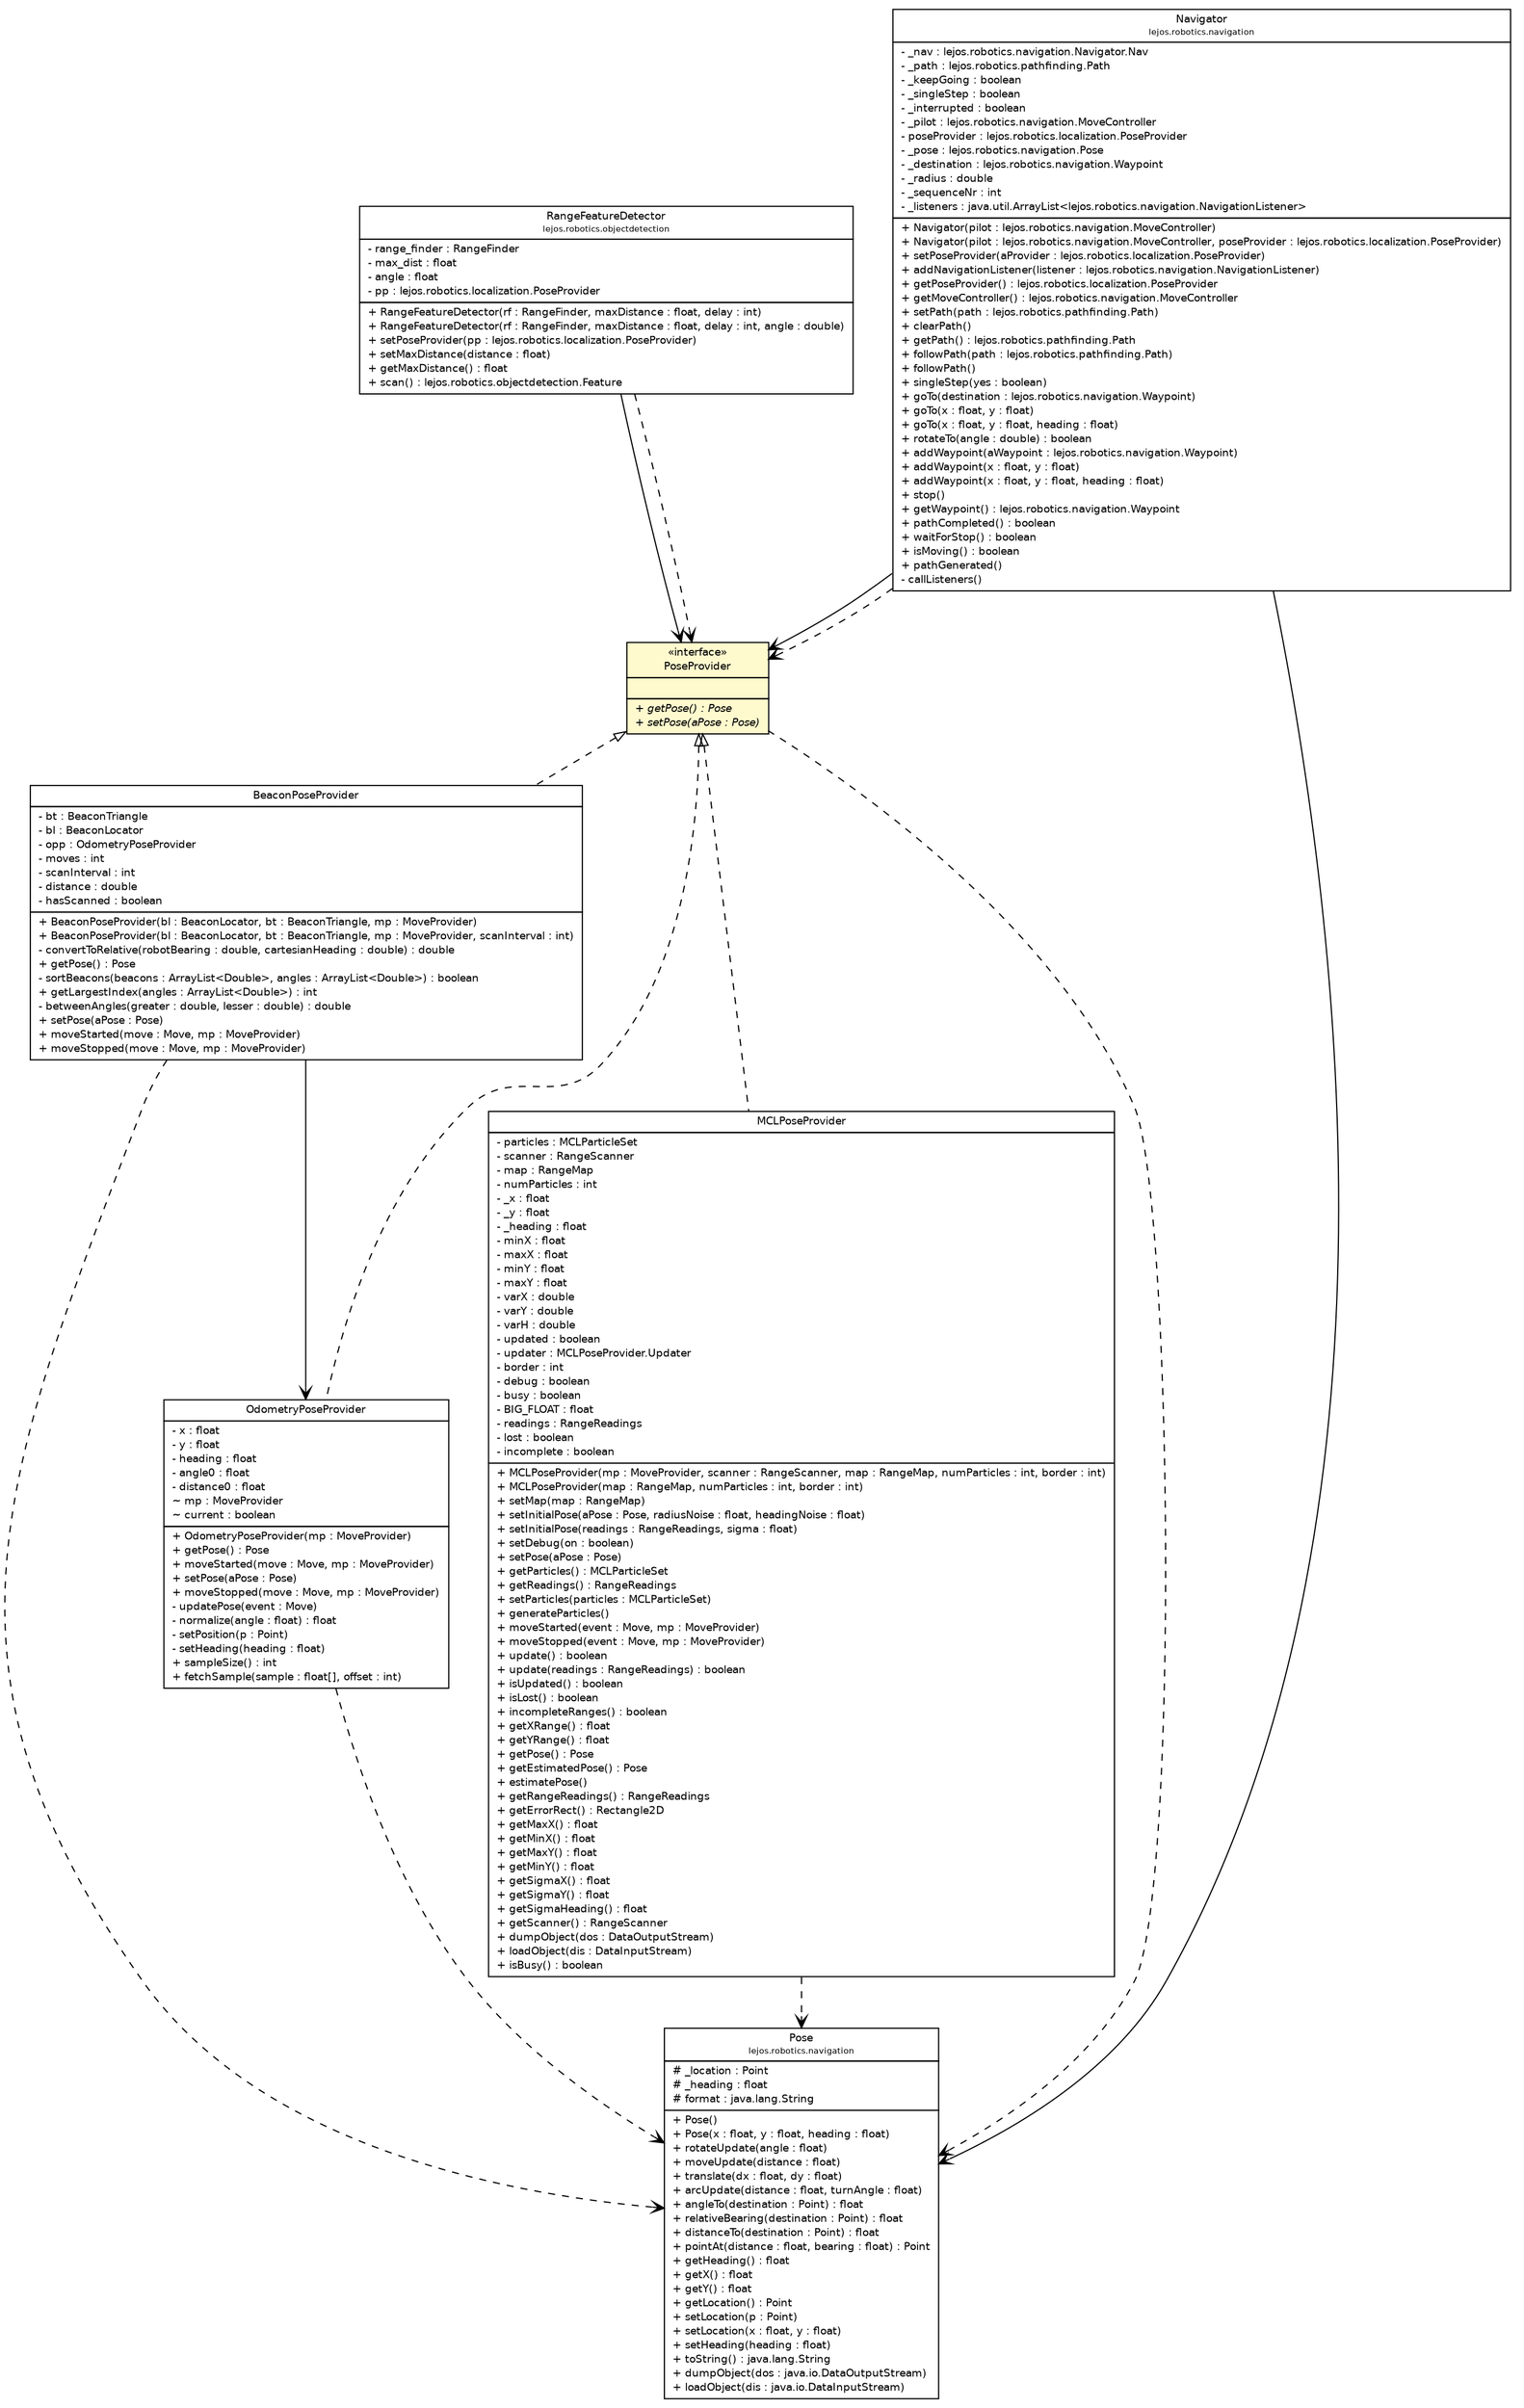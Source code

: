 #!/usr/local/bin/dot
#
# Class diagram 
# Generated by UMLGraph version R5_6-24-gf6e263 (http://www.umlgraph.org/)
#

digraph G {
	edge [fontname="Helvetica",fontsize=10,labelfontname="Helvetica",labelfontsize=10];
	node [fontname="Helvetica",fontsize=10,shape=plaintext];
	nodesep=0.25;
	ranksep=0.5;
	// lejos.robotics.localization.BeaconPoseProvider
	c3188 [label=<<table title="lejos.robotics.localization.BeaconPoseProvider" border="0" cellborder="1" cellspacing="0" cellpadding="2" port="p" href="./BeaconPoseProvider.html">
		<tr><td><table border="0" cellspacing="0" cellpadding="1">
<tr><td align="center" balign="center"> BeaconPoseProvider </td></tr>
		</table></td></tr>
		<tr><td><table border="0" cellspacing="0" cellpadding="1">
<tr><td align="left" balign="left"> - bt : BeaconTriangle </td></tr>
<tr><td align="left" balign="left"> - bl : BeaconLocator </td></tr>
<tr><td align="left" balign="left"> - opp : OdometryPoseProvider </td></tr>
<tr><td align="left" balign="left"> - moves : int </td></tr>
<tr><td align="left" balign="left"> - scanInterval : int </td></tr>
<tr><td align="left" balign="left"> - distance : double </td></tr>
<tr><td align="left" balign="left"> - hasScanned : boolean </td></tr>
		</table></td></tr>
		<tr><td><table border="0" cellspacing="0" cellpadding="1">
<tr><td align="left" balign="left"> + BeaconPoseProvider(bl : BeaconLocator, bt : BeaconTriangle, mp : MoveProvider) </td></tr>
<tr><td align="left" balign="left"> + BeaconPoseProvider(bl : BeaconLocator, bt : BeaconTriangle, mp : MoveProvider, scanInterval : int) </td></tr>
<tr><td align="left" balign="left"> - convertToRelative(robotBearing : double, cartesianHeading : double) : double </td></tr>
<tr><td align="left" balign="left"> + getPose() : Pose </td></tr>
<tr><td align="left" balign="left"> - sortBeacons(beacons : ArrayList&lt;Double&gt;, angles : ArrayList&lt;Double&gt;) : boolean </td></tr>
<tr><td align="left" balign="left"> + getLargestIndex(angles : ArrayList&lt;Double&gt;) : int </td></tr>
<tr><td align="left" balign="left"> - betweenAngles(greater : double, lesser : double) : double </td></tr>
<tr><td align="left" balign="left"> + setPose(aPose : Pose) </td></tr>
<tr><td align="left" balign="left"> + moveStarted(move : Move, mp : MoveProvider) </td></tr>
<tr><td align="left" balign="left"> + moveStopped(move : Move, mp : MoveProvider) </td></tr>
		</table></td></tr>
		</table>>, URL="./BeaconPoseProvider.html", fontname="Helvetica", fontcolor="black", fontsize=9.0];
	// lejos.robotics.localization.MCLPoseProvider
	c3193 [label=<<table title="lejos.robotics.localization.MCLPoseProvider" border="0" cellborder="1" cellspacing="0" cellpadding="2" port="p" href="./MCLPoseProvider.html">
		<tr><td><table border="0" cellspacing="0" cellpadding="1">
<tr><td align="center" balign="center"> MCLPoseProvider </td></tr>
		</table></td></tr>
		<tr><td><table border="0" cellspacing="0" cellpadding="1">
<tr><td align="left" balign="left"> - particles : MCLParticleSet </td></tr>
<tr><td align="left" balign="left"> - scanner : RangeScanner </td></tr>
<tr><td align="left" balign="left"> - map : RangeMap </td></tr>
<tr><td align="left" balign="left"> - numParticles : int </td></tr>
<tr><td align="left" balign="left"> - _x : float </td></tr>
<tr><td align="left" balign="left"> - _y : float </td></tr>
<tr><td align="left" balign="left"> - _heading : float </td></tr>
<tr><td align="left" balign="left"> - minX : float </td></tr>
<tr><td align="left" balign="left"> - maxX : float </td></tr>
<tr><td align="left" balign="left"> - minY : float </td></tr>
<tr><td align="left" balign="left"> - maxY : float </td></tr>
<tr><td align="left" balign="left"> - varX : double </td></tr>
<tr><td align="left" balign="left"> - varY : double </td></tr>
<tr><td align="left" balign="left"> - varH : double </td></tr>
<tr><td align="left" balign="left"> - updated : boolean </td></tr>
<tr><td align="left" balign="left"> - updater : MCLPoseProvider.Updater </td></tr>
<tr><td align="left" balign="left"> - border : int </td></tr>
<tr><td align="left" balign="left"> - debug : boolean </td></tr>
<tr><td align="left" balign="left"> - busy : boolean </td></tr>
<tr><td align="left" balign="left"> - BIG_FLOAT : float </td></tr>
<tr><td align="left" balign="left"> - readings : RangeReadings </td></tr>
<tr><td align="left" balign="left"> - lost : boolean </td></tr>
<tr><td align="left" balign="left"> - incomplete : boolean </td></tr>
		</table></td></tr>
		<tr><td><table border="0" cellspacing="0" cellpadding="1">
<tr><td align="left" balign="left"> + MCLPoseProvider(mp : MoveProvider, scanner : RangeScanner, map : RangeMap, numParticles : int, border : int) </td></tr>
<tr><td align="left" balign="left"> + MCLPoseProvider(map : RangeMap, numParticles : int, border : int) </td></tr>
<tr><td align="left" balign="left"> + setMap(map : RangeMap) </td></tr>
<tr><td align="left" balign="left"> + setInitialPose(aPose : Pose, radiusNoise : float, headingNoise : float) </td></tr>
<tr><td align="left" balign="left"> + setInitialPose(readings : RangeReadings, sigma : float) </td></tr>
<tr><td align="left" balign="left"> + setDebug(on : boolean) </td></tr>
<tr><td align="left" balign="left"> + setPose(aPose : Pose) </td></tr>
<tr><td align="left" balign="left"> + getParticles() : MCLParticleSet </td></tr>
<tr><td align="left" balign="left"> + getReadings() : RangeReadings </td></tr>
<tr><td align="left" balign="left"> + setParticles(particles : MCLParticleSet) </td></tr>
<tr><td align="left" balign="left"> + generateParticles() </td></tr>
<tr><td align="left" balign="left"> + moveStarted(event : Move, mp : MoveProvider) </td></tr>
<tr><td align="left" balign="left"> + moveStopped(event : Move, mp : MoveProvider) </td></tr>
<tr><td align="left" balign="left"> + update() : boolean </td></tr>
<tr><td align="left" balign="left"> + update(readings : RangeReadings) : boolean </td></tr>
<tr><td align="left" balign="left"> + isUpdated() : boolean </td></tr>
<tr><td align="left" balign="left"> + isLost() : boolean </td></tr>
<tr><td align="left" balign="left"> + incompleteRanges() : boolean </td></tr>
<tr><td align="left" balign="left"> + getXRange() : float </td></tr>
<tr><td align="left" balign="left"> + getYRange() : float </td></tr>
<tr><td align="left" balign="left"> + getPose() : Pose </td></tr>
<tr><td align="left" balign="left"> + getEstimatedPose() : Pose </td></tr>
<tr><td align="left" balign="left"> + estimatePose() </td></tr>
<tr><td align="left" balign="left"> + getRangeReadings() : RangeReadings </td></tr>
<tr><td align="left" balign="left"> + getErrorRect() : Rectangle2D </td></tr>
<tr><td align="left" balign="left"> + getMaxX() : float </td></tr>
<tr><td align="left" balign="left"> + getMinX() : float </td></tr>
<tr><td align="left" balign="left"> + getMaxY() : float </td></tr>
<tr><td align="left" balign="left"> + getMinY() : float </td></tr>
<tr><td align="left" balign="left"> + getSigmaX() : float </td></tr>
<tr><td align="left" balign="left"> + getSigmaY() : float </td></tr>
<tr><td align="left" balign="left"> + getSigmaHeading() : float </td></tr>
<tr><td align="left" balign="left"> + getScanner() : RangeScanner </td></tr>
<tr><td align="left" balign="left"> + dumpObject(dos : DataOutputStream) </td></tr>
<tr><td align="left" balign="left"> + loadObject(dis : DataInputStream) </td></tr>
<tr><td align="left" balign="left"> + isBusy() : boolean </td></tr>
		</table></td></tr>
		</table>>, URL="./MCLPoseProvider.html", fontname="Helvetica", fontcolor="black", fontsize=9.0];
	// lejos.robotics.localization.OdometryPoseProvider
	c3195 [label=<<table title="lejos.robotics.localization.OdometryPoseProvider" border="0" cellborder="1" cellspacing="0" cellpadding="2" port="p" href="./OdometryPoseProvider.html">
		<tr><td><table border="0" cellspacing="0" cellpadding="1">
<tr><td align="center" balign="center"> OdometryPoseProvider </td></tr>
		</table></td></tr>
		<tr><td><table border="0" cellspacing="0" cellpadding="1">
<tr><td align="left" balign="left"> - x : float </td></tr>
<tr><td align="left" balign="left"> - y : float </td></tr>
<tr><td align="left" balign="left"> - heading : float </td></tr>
<tr><td align="left" balign="left"> - angle0 : float </td></tr>
<tr><td align="left" balign="left"> - distance0 : float </td></tr>
<tr><td align="left" balign="left"> ~ mp : MoveProvider </td></tr>
<tr><td align="left" balign="left"> ~ current : boolean </td></tr>
		</table></td></tr>
		<tr><td><table border="0" cellspacing="0" cellpadding="1">
<tr><td align="left" balign="left"> + OdometryPoseProvider(mp : MoveProvider) </td></tr>
<tr><td align="left" balign="left"> + getPose() : Pose </td></tr>
<tr><td align="left" balign="left"> + moveStarted(move : Move, mp : MoveProvider) </td></tr>
<tr><td align="left" balign="left"> + setPose(aPose : Pose) </td></tr>
<tr><td align="left" balign="left"> + moveStopped(move : Move, mp : MoveProvider) </td></tr>
<tr><td align="left" balign="left"> - updatePose(event : Move) </td></tr>
<tr><td align="left" balign="left"> - normalize(angle : float) : float </td></tr>
<tr><td align="left" balign="left"> - setPosition(p : Point) </td></tr>
<tr><td align="left" balign="left"> - setHeading(heading : float) </td></tr>
<tr><td align="left" balign="left"> + sampleSize() : int </td></tr>
<tr><td align="left" balign="left"> + fetchSample(sample : float[], offset : int) </td></tr>
		</table></td></tr>
		</table>>, URL="./OdometryPoseProvider.html", fontname="Helvetica", fontcolor="black", fontsize=9.0];
	// lejos.robotics.localization.PoseProvider
	c3196 [label=<<table title="lejos.robotics.localization.PoseProvider" border="0" cellborder="1" cellspacing="0" cellpadding="2" port="p" bgcolor="lemonChiffon" href="./PoseProvider.html">
		<tr><td><table border="0" cellspacing="0" cellpadding="1">
<tr><td align="center" balign="center"> &#171;interface&#187; </td></tr>
<tr><td align="center" balign="center"> PoseProvider </td></tr>
		</table></td></tr>
		<tr><td><table border="0" cellspacing="0" cellpadding="1">
<tr><td align="left" balign="left">  </td></tr>
		</table></td></tr>
		<tr><td><table border="0" cellspacing="0" cellpadding="1">
<tr><td align="left" balign="left"><font face="Helvetica-Oblique" point-size="9.0"> + getPose() : Pose </font></td></tr>
<tr><td align="left" balign="left"><font face="Helvetica-Oblique" point-size="9.0"> + setPose(aPose : Pose) </font></td></tr>
		</table></td></tr>
		</table>>, URL="./PoseProvider.html", fontname="Helvetica", fontcolor="black", fontsize=9.0];
	// lejos.robotics.navigation.Navigator
	c3217 [label=<<table title="lejos.robotics.navigation.Navigator" border="0" cellborder="1" cellspacing="0" cellpadding="2" port="p" href="../navigation/Navigator.html">
		<tr><td><table border="0" cellspacing="0" cellpadding="1">
<tr><td align="center" balign="center"> Navigator </td></tr>
<tr><td align="center" balign="center"><font point-size="7.0"> lejos.robotics.navigation </font></td></tr>
		</table></td></tr>
		<tr><td><table border="0" cellspacing="0" cellpadding="1">
<tr><td align="left" balign="left"> - _nav : lejos.robotics.navigation.Navigator.Nav </td></tr>
<tr><td align="left" balign="left"> - _path : lejos.robotics.pathfinding.Path </td></tr>
<tr><td align="left" balign="left"> - _keepGoing : boolean </td></tr>
<tr><td align="left" balign="left"> - _singleStep : boolean </td></tr>
<tr><td align="left" balign="left"> - _interrupted : boolean </td></tr>
<tr><td align="left" balign="left"> - _pilot : lejos.robotics.navigation.MoveController </td></tr>
<tr><td align="left" balign="left"> - poseProvider : lejos.robotics.localization.PoseProvider </td></tr>
<tr><td align="left" balign="left"> - _pose : lejos.robotics.navigation.Pose </td></tr>
<tr><td align="left" balign="left"> - _destination : lejos.robotics.navigation.Waypoint </td></tr>
<tr><td align="left" balign="left"> - _radius : double </td></tr>
<tr><td align="left" balign="left"> - _sequenceNr : int </td></tr>
<tr><td align="left" balign="left"> - _listeners : java.util.ArrayList&lt;lejos.robotics.navigation.NavigationListener&gt; </td></tr>
		</table></td></tr>
		<tr><td><table border="0" cellspacing="0" cellpadding="1">
<tr><td align="left" balign="left"> + Navigator(pilot : lejos.robotics.navigation.MoveController) </td></tr>
<tr><td align="left" balign="left"> + Navigator(pilot : lejos.robotics.navigation.MoveController, poseProvider : lejos.robotics.localization.PoseProvider) </td></tr>
<tr><td align="left" balign="left"> + setPoseProvider(aProvider : lejos.robotics.localization.PoseProvider) </td></tr>
<tr><td align="left" balign="left"> + addNavigationListener(listener : lejos.robotics.navigation.NavigationListener) </td></tr>
<tr><td align="left" balign="left"> + getPoseProvider() : lejos.robotics.localization.PoseProvider </td></tr>
<tr><td align="left" balign="left"> + getMoveController() : lejos.robotics.navigation.MoveController </td></tr>
<tr><td align="left" balign="left"> + setPath(path : lejos.robotics.pathfinding.Path) </td></tr>
<tr><td align="left" balign="left"> + clearPath() </td></tr>
<tr><td align="left" balign="left"> + getPath() : lejos.robotics.pathfinding.Path </td></tr>
<tr><td align="left" balign="left"> + followPath(path : lejos.robotics.pathfinding.Path) </td></tr>
<tr><td align="left" balign="left"> + followPath() </td></tr>
<tr><td align="left" balign="left"> + singleStep(yes : boolean) </td></tr>
<tr><td align="left" balign="left"> + goTo(destination : lejos.robotics.navigation.Waypoint) </td></tr>
<tr><td align="left" balign="left"> + goTo(x : float, y : float) </td></tr>
<tr><td align="left" balign="left"> + goTo(x : float, y : float, heading : float) </td></tr>
<tr><td align="left" balign="left"> + rotateTo(angle : double) : boolean </td></tr>
<tr><td align="left" balign="left"> + addWaypoint(aWaypoint : lejos.robotics.navigation.Waypoint) </td></tr>
<tr><td align="left" balign="left"> + addWaypoint(x : float, y : float) </td></tr>
<tr><td align="left" balign="left"> + addWaypoint(x : float, y : float, heading : float) </td></tr>
<tr><td align="left" balign="left"> + stop() </td></tr>
<tr><td align="left" balign="left"> + getWaypoint() : lejos.robotics.navigation.Waypoint </td></tr>
<tr><td align="left" balign="left"> + pathCompleted() : boolean </td></tr>
<tr><td align="left" balign="left"> + waitForStop() : boolean </td></tr>
<tr><td align="left" balign="left"> + isMoving() : boolean </td></tr>
<tr><td align="left" balign="left"> + pathGenerated() </td></tr>
<tr><td align="left" balign="left"> - callListeners() </td></tr>
		</table></td></tr>
		</table>>, URL="../navigation/Navigator.html", fontname="Helvetica", fontcolor="black", fontsize=9.0];
	// lejos.robotics.navigation.Pose
	c3219 [label=<<table title="lejos.robotics.navigation.Pose" border="0" cellborder="1" cellspacing="0" cellpadding="2" port="p" href="../navigation/Pose.html">
		<tr><td><table border="0" cellspacing="0" cellpadding="1">
<tr><td align="center" balign="center"> Pose </td></tr>
<tr><td align="center" balign="center"><font point-size="7.0"> lejos.robotics.navigation </font></td></tr>
		</table></td></tr>
		<tr><td><table border="0" cellspacing="0" cellpadding="1">
<tr><td align="left" balign="left"> # _location : Point </td></tr>
<tr><td align="left" balign="left"> # _heading : float </td></tr>
<tr><td align="left" balign="left"> # format : java.lang.String </td></tr>
		</table></td></tr>
		<tr><td><table border="0" cellspacing="0" cellpadding="1">
<tr><td align="left" balign="left"> + Pose() </td></tr>
<tr><td align="left" balign="left"> + Pose(x : float, y : float, heading : float) </td></tr>
<tr><td align="left" balign="left"> + rotateUpdate(angle : float) </td></tr>
<tr><td align="left" balign="left"> + moveUpdate(distance : float) </td></tr>
<tr><td align="left" balign="left"> + translate(dx : float, dy : float) </td></tr>
<tr><td align="left" balign="left"> + arcUpdate(distance : float, turnAngle : float) </td></tr>
<tr><td align="left" balign="left"> + angleTo(destination : Point) : float </td></tr>
<tr><td align="left" balign="left"> + relativeBearing(destination : Point) : float </td></tr>
<tr><td align="left" balign="left"> + distanceTo(destination : Point) : float </td></tr>
<tr><td align="left" balign="left"> + pointAt(distance : float, bearing : float) : Point </td></tr>
<tr><td align="left" balign="left"> + getHeading() : float </td></tr>
<tr><td align="left" balign="left"> + getX() : float </td></tr>
<tr><td align="left" balign="left"> + getY() : float </td></tr>
<tr><td align="left" balign="left"> + getLocation() : Point </td></tr>
<tr><td align="left" balign="left"> + setLocation(p : Point) </td></tr>
<tr><td align="left" balign="left"> + setLocation(x : float, y : float) </td></tr>
<tr><td align="left" balign="left"> + setHeading(heading : float) </td></tr>
<tr><td align="left" balign="left"> + toString() : java.lang.String </td></tr>
<tr><td align="left" balign="left"> + dumpObject(dos : java.io.DataOutputStream) </td></tr>
<tr><td align="left" balign="left"> + loadObject(dis : java.io.DataInputStream) </td></tr>
		</table></td></tr>
		</table>>, URL="../navigation/Pose.html", fontname="Helvetica", fontcolor="black", fontsize=9.0];
	// lejos.robotics.objectdetection.RangeFeatureDetector
	c3231 [label=<<table title="lejos.robotics.objectdetection.RangeFeatureDetector" border="0" cellborder="1" cellspacing="0" cellpadding="2" port="p" href="../objectdetection/RangeFeatureDetector.html">
		<tr><td><table border="0" cellspacing="0" cellpadding="1">
<tr><td align="center" balign="center"> RangeFeatureDetector </td></tr>
<tr><td align="center" balign="center"><font point-size="7.0"> lejos.robotics.objectdetection </font></td></tr>
		</table></td></tr>
		<tr><td><table border="0" cellspacing="0" cellpadding="1">
<tr><td align="left" balign="left"> - range_finder : RangeFinder </td></tr>
<tr><td align="left" balign="left"> - max_dist : float </td></tr>
<tr><td align="left" balign="left"> - angle : float </td></tr>
<tr><td align="left" balign="left"> - pp : lejos.robotics.localization.PoseProvider </td></tr>
		</table></td></tr>
		<tr><td><table border="0" cellspacing="0" cellpadding="1">
<tr><td align="left" balign="left"> + RangeFeatureDetector(rf : RangeFinder, maxDistance : float, delay : int) </td></tr>
<tr><td align="left" balign="left"> + RangeFeatureDetector(rf : RangeFinder, maxDistance : float, delay : int, angle : double) </td></tr>
<tr><td align="left" balign="left"> + setPoseProvider(pp : lejos.robotics.localization.PoseProvider) </td></tr>
<tr><td align="left" balign="left"> + setMaxDistance(distance : float) </td></tr>
<tr><td align="left" balign="left"> + getMaxDistance() : float </td></tr>
<tr><td align="left" balign="left"> + scan() : lejos.robotics.objectdetection.Feature </td></tr>
		</table></td></tr>
		</table>>, URL="../objectdetection/RangeFeatureDetector.html", fontname="Helvetica", fontcolor="black", fontsize=9.0];
	//lejos.robotics.localization.BeaconPoseProvider implements lejos.robotics.localization.PoseProvider
	c3196:p -> c3188:p [dir=back,arrowtail=empty,style=dashed];
	//lejos.robotics.localization.MCLPoseProvider implements lejos.robotics.localization.PoseProvider
	c3196:p -> c3193:p [dir=back,arrowtail=empty,style=dashed];
	//lejos.robotics.localization.OdometryPoseProvider implements lejos.robotics.localization.PoseProvider
	c3196:p -> c3195:p [dir=back,arrowtail=empty,style=dashed];
	// lejos.robotics.localization.BeaconPoseProvider NAVASSOC lejos.robotics.localization.OdometryPoseProvider
	c3188:p -> c3195:p [taillabel="", label="", headlabel="", fontname="Helvetica", fontcolor="black", fontsize=10.0, color="black", arrowhead=open];
	// lejos.robotics.navigation.Navigator NAVASSOC lejos.robotics.localization.PoseProvider
	c3217:p -> c3196:p [taillabel="", label="", headlabel="", fontname="Helvetica", fontcolor="black", fontsize=10.0, color="black", arrowhead=open];
	// lejos.robotics.navigation.Navigator NAVASSOC lejos.robotics.navigation.Pose
	c3217:p -> c3219:p [taillabel="", label="", headlabel="", fontname="Helvetica", fontcolor="black", fontsize=10.0, color="black", arrowhead=open];
	// lejos.robotics.objectdetection.RangeFeatureDetector NAVASSOC lejos.robotics.localization.PoseProvider
	c3231:p -> c3196:p [taillabel="", label="", headlabel="", fontname="Helvetica", fontcolor="black", fontsize=10.0, color="black", arrowhead=open];
	// lejos.robotics.localization.BeaconPoseProvider DEPEND lejos.robotics.navigation.Pose
	c3188:p -> c3219:p [taillabel="", label="", headlabel="", fontname="Helvetica", fontcolor="black", fontsize=10.0, color="black", arrowhead=open, style=dashed];
	// lejos.robotics.localization.MCLPoseProvider DEPEND lejos.robotics.navigation.Pose
	c3193:p -> c3219:p [taillabel="", label="", headlabel="", fontname="Helvetica", fontcolor="black", fontsize=10.0, color="black", arrowhead=open, style=dashed];
	// lejos.robotics.localization.OdometryPoseProvider DEPEND lejos.robotics.navigation.Pose
	c3195:p -> c3219:p [taillabel="", label="", headlabel="", fontname="Helvetica", fontcolor="black", fontsize=10.0, color="black", arrowhead=open, style=dashed];
	// lejos.robotics.localization.PoseProvider DEPEND lejos.robotics.navigation.Pose
	c3196:p -> c3219:p [taillabel="", label="", headlabel="", fontname="Helvetica", fontcolor="black", fontsize=10.0, color="black", arrowhead=open, style=dashed];
	// lejos.robotics.navigation.Navigator DEPEND lejos.robotics.localization.PoseProvider
	c3217:p -> c3196:p [taillabel="", label="", headlabel="", fontname="Helvetica", fontcolor="black", fontsize=10.0, color="black", arrowhead=open, style=dashed];
	// lejos.robotics.objectdetection.RangeFeatureDetector DEPEND lejos.robotics.localization.PoseProvider
	c3231:p -> c3196:p [taillabel="", label="", headlabel="", fontname="Helvetica", fontcolor="black", fontsize=10.0, color="black", arrowhead=open, style=dashed];
}

